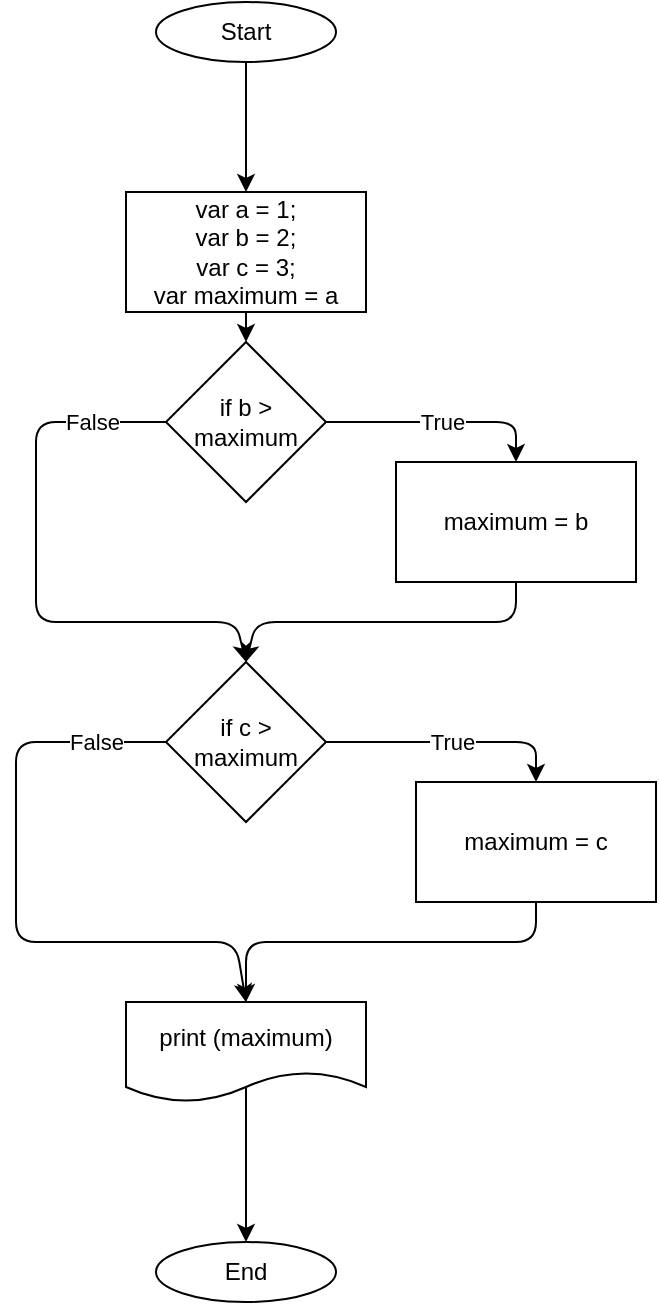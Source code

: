 <mxfile>
    <diagram id="C43pDVkgHOOH9aRQeg0P" name="Solution 1">
        <mxGraphModel dx="377" dy="245" grid="1" gridSize="10" guides="1" tooltips="1" connect="1" arrows="1" fold="1" page="1" pageScale="1" pageWidth="850" pageHeight="1100" math="0" shadow="0">
            <root>
                <mxCell id="0"/>
                <mxCell id="1" parent="0"/>
                <mxCell id="-H3LCFXTukoZLFVZSKgM-3" value="" style="edgeStyle=none;html=1;" edge="1" parent="1" source="-H3LCFXTukoZLFVZSKgM-1" target="-H3LCFXTukoZLFVZSKgM-2">
                    <mxGeometry relative="1" as="geometry"/>
                </mxCell>
                <mxCell id="-H3LCFXTukoZLFVZSKgM-1" value="Start" style="ellipse;whiteSpace=wrap;html=1;" vertex="1" parent="1">
                    <mxGeometry x="110" y="20" width="90" height="30" as="geometry"/>
                </mxCell>
                <mxCell id="-H3LCFXTukoZLFVZSKgM-9" style="edgeStyle=none;html=1;exitX=0.5;exitY=1;exitDx=0;exitDy=0;entryX=0.5;entryY=0;entryDx=0;entryDy=0;" edge="1" parent="1" source="-H3LCFXTukoZLFVZSKgM-2" target="-H3LCFXTukoZLFVZSKgM-4">
                    <mxGeometry relative="1" as="geometry"/>
                </mxCell>
                <mxCell id="-H3LCFXTukoZLFVZSKgM-2" value="var a = 1;&lt;br&gt;var b = 2;&lt;br&gt;var c = 3;&lt;br&gt;var maximum = a" style="whiteSpace=wrap;html=1;" vertex="1" parent="1">
                    <mxGeometry x="95" y="115" width="120" height="60" as="geometry"/>
                </mxCell>
                <mxCell id="-H3LCFXTukoZLFVZSKgM-10" value="True" style="edgeStyle=none;html=1;exitX=1;exitY=0.5;exitDx=0;exitDy=0;entryX=0.5;entryY=0;entryDx=0;entryDy=0;" edge="1" parent="1" source="-H3LCFXTukoZLFVZSKgM-4" target="-H3LCFXTukoZLFVZSKgM-6">
                    <mxGeometry relative="1" as="geometry">
                        <Array as="points">
                            <mxPoint x="290" y="230"/>
                        </Array>
                    </mxGeometry>
                </mxCell>
                <mxCell id="-H3LCFXTukoZLFVZSKgM-11" value="False" style="edgeStyle=none;html=1;exitX=0;exitY=0.5;exitDx=0;exitDy=0;entryX=0.5;entryY=0;entryDx=0;entryDy=0;" edge="1" parent="1" source="-H3LCFXTukoZLFVZSKgM-4" target="-H3LCFXTukoZLFVZSKgM-7">
                    <mxGeometry x="-0.741" relative="1" as="geometry">
                        <Array as="points">
                            <mxPoint x="50" y="230"/>
                            <mxPoint x="50" y="330"/>
                            <mxPoint x="150" y="330"/>
                        </Array>
                        <mxPoint as="offset"/>
                    </mxGeometry>
                </mxCell>
                <mxCell id="-H3LCFXTukoZLFVZSKgM-4" value="if b &amp;gt; maximum" style="rhombus;whiteSpace=wrap;html=1;" vertex="1" parent="1">
                    <mxGeometry x="115" y="190" width="80" height="80" as="geometry"/>
                </mxCell>
                <mxCell id="-H3LCFXTukoZLFVZSKgM-12" style="edgeStyle=none;html=1;exitX=0.5;exitY=1;exitDx=0;exitDy=0;entryX=0.5;entryY=0;entryDx=0;entryDy=0;" edge="1" parent="1" source="-H3LCFXTukoZLFVZSKgM-6" target="-H3LCFXTukoZLFVZSKgM-7">
                    <mxGeometry relative="1" as="geometry">
                        <Array as="points">
                            <mxPoint x="290" y="330"/>
                            <mxPoint x="160" y="330"/>
                        </Array>
                    </mxGeometry>
                </mxCell>
                <mxCell id="-H3LCFXTukoZLFVZSKgM-6" value="maximum = b" style="rounded=0;whiteSpace=wrap;html=1;" vertex="1" parent="1">
                    <mxGeometry x="230" y="250" width="120" height="60" as="geometry"/>
                </mxCell>
                <mxCell id="-H3LCFXTukoZLFVZSKgM-13" value="True" style="edgeStyle=none;html=1;exitX=1;exitY=0.5;exitDx=0;exitDy=0;entryX=0.5;entryY=0;entryDx=0;entryDy=0;" edge="1" parent="1" source="-H3LCFXTukoZLFVZSKgM-7" target="-H3LCFXTukoZLFVZSKgM-8">
                    <mxGeometry relative="1" as="geometry">
                        <Array as="points">
                            <mxPoint x="300" y="390"/>
                        </Array>
                    </mxGeometry>
                </mxCell>
                <mxCell id="-H3LCFXTukoZLFVZSKgM-18" value="False" style="edgeStyle=none;html=1;exitX=0;exitY=0.5;exitDx=0;exitDy=0;entryX=0.5;entryY=0;entryDx=0;entryDy=0;" edge="1" parent="1" source="-H3LCFXTukoZLFVZSKgM-7" target="-H3LCFXTukoZLFVZSKgM-15">
                    <mxGeometry x="-0.778" relative="1" as="geometry">
                        <mxPoint x="160" y="520" as="targetPoint"/>
                        <Array as="points">
                            <mxPoint x="40" y="390"/>
                            <mxPoint x="40" y="490"/>
                            <mxPoint x="150" y="490"/>
                        </Array>
                        <mxPoint as="offset"/>
                    </mxGeometry>
                </mxCell>
                <mxCell id="-H3LCFXTukoZLFVZSKgM-7" value="if c &amp;gt; maximum" style="rhombus;whiteSpace=wrap;html=1;" vertex="1" parent="1">
                    <mxGeometry x="115" y="350" width="80" height="80" as="geometry"/>
                </mxCell>
                <mxCell id="-H3LCFXTukoZLFVZSKgM-17" style="edgeStyle=none;html=1;exitX=0.5;exitY=1;exitDx=0;exitDy=0;entryX=0.5;entryY=0;entryDx=0;entryDy=0;" edge="1" parent="1" source="-H3LCFXTukoZLFVZSKgM-8" target="-H3LCFXTukoZLFVZSKgM-15">
                    <mxGeometry relative="1" as="geometry">
                        <Array as="points">
                            <mxPoint x="300" y="490"/>
                            <mxPoint x="155" y="490"/>
                        </Array>
                    </mxGeometry>
                </mxCell>
                <mxCell id="-H3LCFXTukoZLFVZSKgM-8" value="maximum = c" style="rounded=0;whiteSpace=wrap;html=1;" vertex="1" parent="1">
                    <mxGeometry x="240" y="410" width="120" height="60" as="geometry"/>
                </mxCell>
                <mxCell id="-H3LCFXTukoZLFVZSKgM-19" style="edgeStyle=none;html=1;entryX=0.5;entryY=0;entryDx=0;entryDy=0;exitX=0.5;exitY=0.82;exitDx=0;exitDy=0;exitPerimeter=0;" edge="1" parent="1" source="-H3LCFXTukoZLFVZSKgM-15" target="-H3LCFXTukoZLFVZSKgM-16">
                    <mxGeometry relative="1" as="geometry"/>
                </mxCell>
                <mxCell id="-H3LCFXTukoZLFVZSKgM-15" value="print (maximum)" style="shape=document;whiteSpace=wrap;html=1;boundedLbl=1;" vertex="1" parent="1">
                    <mxGeometry x="95" y="520" width="120" height="50" as="geometry"/>
                </mxCell>
                <mxCell id="-H3LCFXTukoZLFVZSKgM-16" value="End" style="ellipse;whiteSpace=wrap;html=1;" vertex="1" parent="1">
                    <mxGeometry x="110" y="640" width="90" height="30" as="geometry"/>
                </mxCell>
            </root>
        </mxGraphModel>
    </diagram>
    <diagram name="Solution 2" id="w9t-rUjFwpu232-csw7z">
        <mxGraphModel dx="377" dy="245" grid="1" gridSize="10" guides="1" tooltips="1" connect="1" arrows="1" fold="1" page="1" pageScale="1" pageWidth="850" pageHeight="1100" math="0" shadow="0">
            <root>
                <mxCell id="0"/>
                <mxCell id="1" parent="0"/>
                <mxCell id="FTIzT63MQObTx-NsBkWJ-1" value="Start" style="ellipse;whiteSpace=wrap;html=1;" parent="1" vertex="1">
                    <mxGeometry x="320" y="30" width="120" height="50" as="geometry"/>
                </mxCell>
                <mxCell id="1PsqBrN-XsdXArFLPR13-14" style="edgeStyle=orthogonalEdgeStyle;rounded=0;orthogonalLoop=1;jettySize=auto;html=1;exitX=1;exitY=0.5;exitDx=0;exitDy=0;entryX=0;entryY=0.5;entryDx=0;entryDy=0;" parent="1" source="FTIzT63MQObTx-NsBkWJ-4" target="1PsqBrN-XsdXArFLPR13-12" edge="1">
                    <mxGeometry relative="1" as="geometry">
                        <mxPoint x="658" y="410" as="targetPoint"/>
                    </mxGeometry>
                </mxCell>
                <mxCell id="FTIzT63MQObTx-NsBkWJ-4" value="print (maximum)" style="shape=document;whiteSpace=wrap;html=1;boundedLbl=1;" parent="1" vertex="1">
                    <mxGeometry x="488" y="228" width="120" height="80" as="geometry"/>
                </mxCell>
                <mxCell id="vOQL0OsMB_VTcubJe9UO-1" style="edgeStyle=orthogonalEdgeStyle;rounded=0;orthogonalLoop=1;jettySize=auto;html=1;exitX=0.5;exitY=1;exitDx=0;exitDy=0;" parent="1" source="FTIzT63MQObTx-NsBkWJ-1" target="FTIzT63MQObTx-NsBkWJ-1" edge="1">
                    <mxGeometry relative="1" as="geometry"/>
                </mxCell>
                <mxCell id="1PsqBrN-XsdXArFLPR13-16" style="edgeStyle=orthogonalEdgeStyle;rounded=0;orthogonalLoop=1;jettySize=auto;html=1;exitX=0.5;exitY=1;exitDx=0;exitDy=0;entryX=0.5;entryY=0;entryDx=0;entryDy=0;" parent="1" source="1PsqBrN-XsdXArFLPR13-1" target="1PsqBrN-XsdXArFLPR13-4" edge="1">
                    <mxGeometry relative="1" as="geometry">
                        <mxPoint x="373" y="310" as="sourcePoint"/>
                    </mxGeometry>
                </mxCell>
                <mxCell id="1PsqBrN-XsdXArFLPR13-1" value="Numbers [1, 2, 3]&lt;br&gt;index = 0&lt;br&gt;size = 3&lt;br&gt;maximum = numbers [index]" style="rounded=0;whiteSpace=wrap;html=1;" parent="1" vertex="1">
                    <mxGeometry x="280" y="123" width="200" height="70" as="geometry"/>
                </mxCell>
                <mxCell id="1PsqBrN-XsdXArFLPR13-17" style="edgeStyle=orthogonalEdgeStyle;rounded=0;orthogonalLoop=1;jettySize=auto;html=1;exitX=0.5;exitY=1;exitDx=0;exitDy=0;entryX=0.5;entryY=0;entryDx=0;entryDy=0;" parent="1" source="FTIzT63MQObTx-NsBkWJ-1" target="1PsqBrN-XsdXArFLPR13-1" edge="1">
                    <mxGeometry relative="1" as="geometry">
                        <mxPoint x="500" y="160" as="sourcePoint"/>
                    </mxGeometry>
                </mxCell>
                <mxCell id="1PsqBrN-XsdXArFLPR13-6" value="True" style="edgeStyle=orthogonalEdgeStyle;rounded=0;orthogonalLoop=1;jettySize=auto;html=1;exitX=1;exitY=0.5;exitDx=0;exitDy=0;entryX=0.5;entryY=0;entryDx=0;entryDy=0;" parent="1" source="1PsqBrN-XsdXArFLPR13-3" target="1PsqBrN-XsdXArFLPR13-5" edge="1">
                    <mxGeometry x="-0.323" y="12" relative="1" as="geometry">
                        <mxPoint as="offset"/>
                    </mxGeometry>
                </mxCell>
                <mxCell id="1PsqBrN-XsdXArFLPR13-8" value="False&lt;br&gt;" style="edgeStyle=orthogonalEdgeStyle;rounded=0;orthogonalLoop=1;jettySize=auto;html=1;exitX=0;exitY=0.5;exitDx=0;exitDy=0;entryX=0.5;entryY=0;entryDx=0;entryDy=0;" parent="1" source="1PsqBrN-XsdXArFLPR13-3" target="1PsqBrN-XsdXArFLPR13-7" edge="1">
                    <mxGeometry x="-0.889" y="-12" relative="1" as="geometry">
                        <Array as="points">
                            <mxPoint x="258" y="401"/>
                            <mxPoint x="258" y="520"/>
                            <mxPoint x="376" y="520"/>
                        </Array>
                        <mxPoint as="offset"/>
                    </mxGeometry>
                </mxCell>
                <mxCell id="1PsqBrN-XsdXArFLPR13-3" value="number [index] &amp;gt; maximum" style="rhombus;whiteSpace=wrap;html=1;" parent="1" vertex="1">
                    <mxGeometry x="313" y="346" width="130" height="110" as="geometry"/>
                </mxCell>
                <mxCell id="1PsqBrN-XsdXArFLPR13-11" value="False" style="edgeStyle=orthogonalEdgeStyle;rounded=0;orthogonalLoop=1;jettySize=auto;html=1;exitX=1;exitY=0.5;exitDx=0;exitDy=0;entryX=0;entryY=0.5;entryDx=0;entryDy=0;" parent="1" source="1PsqBrN-XsdXArFLPR13-4" target="FTIzT63MQObTx-NsBkWJ-4" edge="1">
                    <mxGeometry relative="1" as="geometry"/>
                </mxCell>
                <mxCell id="1PsqBrN-XsdXArFLPR13-15" value="True" style="edgeStyle=orthogonalEdgeStyle;rounded=0;orthogonalLoop=1;jettySize=auto;html=1;exitX=0.5;exitY=1;exitDx=0;exitDy=0;entryX=0.5;entryY=0;entryDx=0;entryDy=0;" parent="1" source="1PsqBrN-XsdXArFLPR13-4" target="1PsqBrN-XsdXArFLPR13-3" edge="1">
                    <mxGeometry relative="1" as="geometry"/>
                </mxCell>
                <mxCell id="1PsqBrN-XsdXArFLPR13-4" value="index &amp;lt; size" style="shape=hexagon;perimeter=hexagonPerimeter2;whiteSpace=wrap;html=1;fixedSize=1;" parent="1" vertex="1">
                    <mxGeometry x="320" y="226" width="120" height="80" as="geometry"/>
                </mxCell>
                <mxCell id="1PsqBrN-XsdXArFLPR13-9" style="edgeStyle=orthogonalEdgeStyle;rounded=0;orthogonalLoop=1;jettySize=auto;html=1;exitX=0.5;exitY=1;exitDx=0;exitDy=0;entryX=0.5;entryY=0;entryDx=0;entryDy=0;" parent="1" source="1PsqBrN-XsdXArFLPR13-5" target="1PsqBrN-XsdXArFLPR13-7" edge="1">
                    <mxGeometry relative="1" as="geometry">
                        <Array as="points">
                            <mxPoint x="526" y="520"/>
                            <mxPoint x="376" y="520"/>
                        </Array>
                    </mxGeometry>
                </mxCell>
                <mxCell id="1PsqBrN-XsdXArFLPR13-5" value="maximum = number [index]" style="rounded=0;whiteSpace=wrap;html=1;" parent="1" vertex="1">
                    <mxGeometry x="441" y="435" width="169" height="60" as="geometry"/>
                </mxCell>
                <mxCell id="1PsqBrN-XsdXArFLPR13-10" style="edgeStyle=orthogonalEdgeStyle;rounded=0;orthogonalLoop=1;jettySize=auto;html=1;exitX=0.5;exitY=1;exitDx=0;exitDy=0;entryX=0;entryY=0.5;entryDx=0;entryDy=0;" parent="1" source="1PsqBrN-XsdXArFLPR13-7" target="1PsqBrN-XsdXArFLPR13-4" edge="1">
                    <mxGeometry relative="1" as="geometry">
                        <mxPoint x="280" y="250" as="targetPoint"/>
                        <Array as="points">
                            <mxPoint x="376" y="620"/>
                            <mxPoint x="200" y="620"/>
                            <mxPoint x="200" y="266"/>
                        </Array>
                    </mxGeometry>
                </mxCell>
                <mxCell id="1PsqBrN-XsdXArFLPR13-7" value="index = index + 1" style="rounded=0;whiteSpace=wrap;html=1;" parent="1" vertex="1">
                    <mxGeometry x="316" y="548" width="120" height="60" as="geometry"/>
                </mxCell>
                <mxCell id="1PsqBrN-XsdXArFLPR13-12" value="End" style="ellipse;whiteSpace=wrap;html=1;" parent="1" vertex="1">
                    <mxGeometry x="640" y="243" width="109" height="50" as="geometry"/>
                </mxCell>
            </root>
        </mxGraphModel>
    </diagram>
</mxfile>